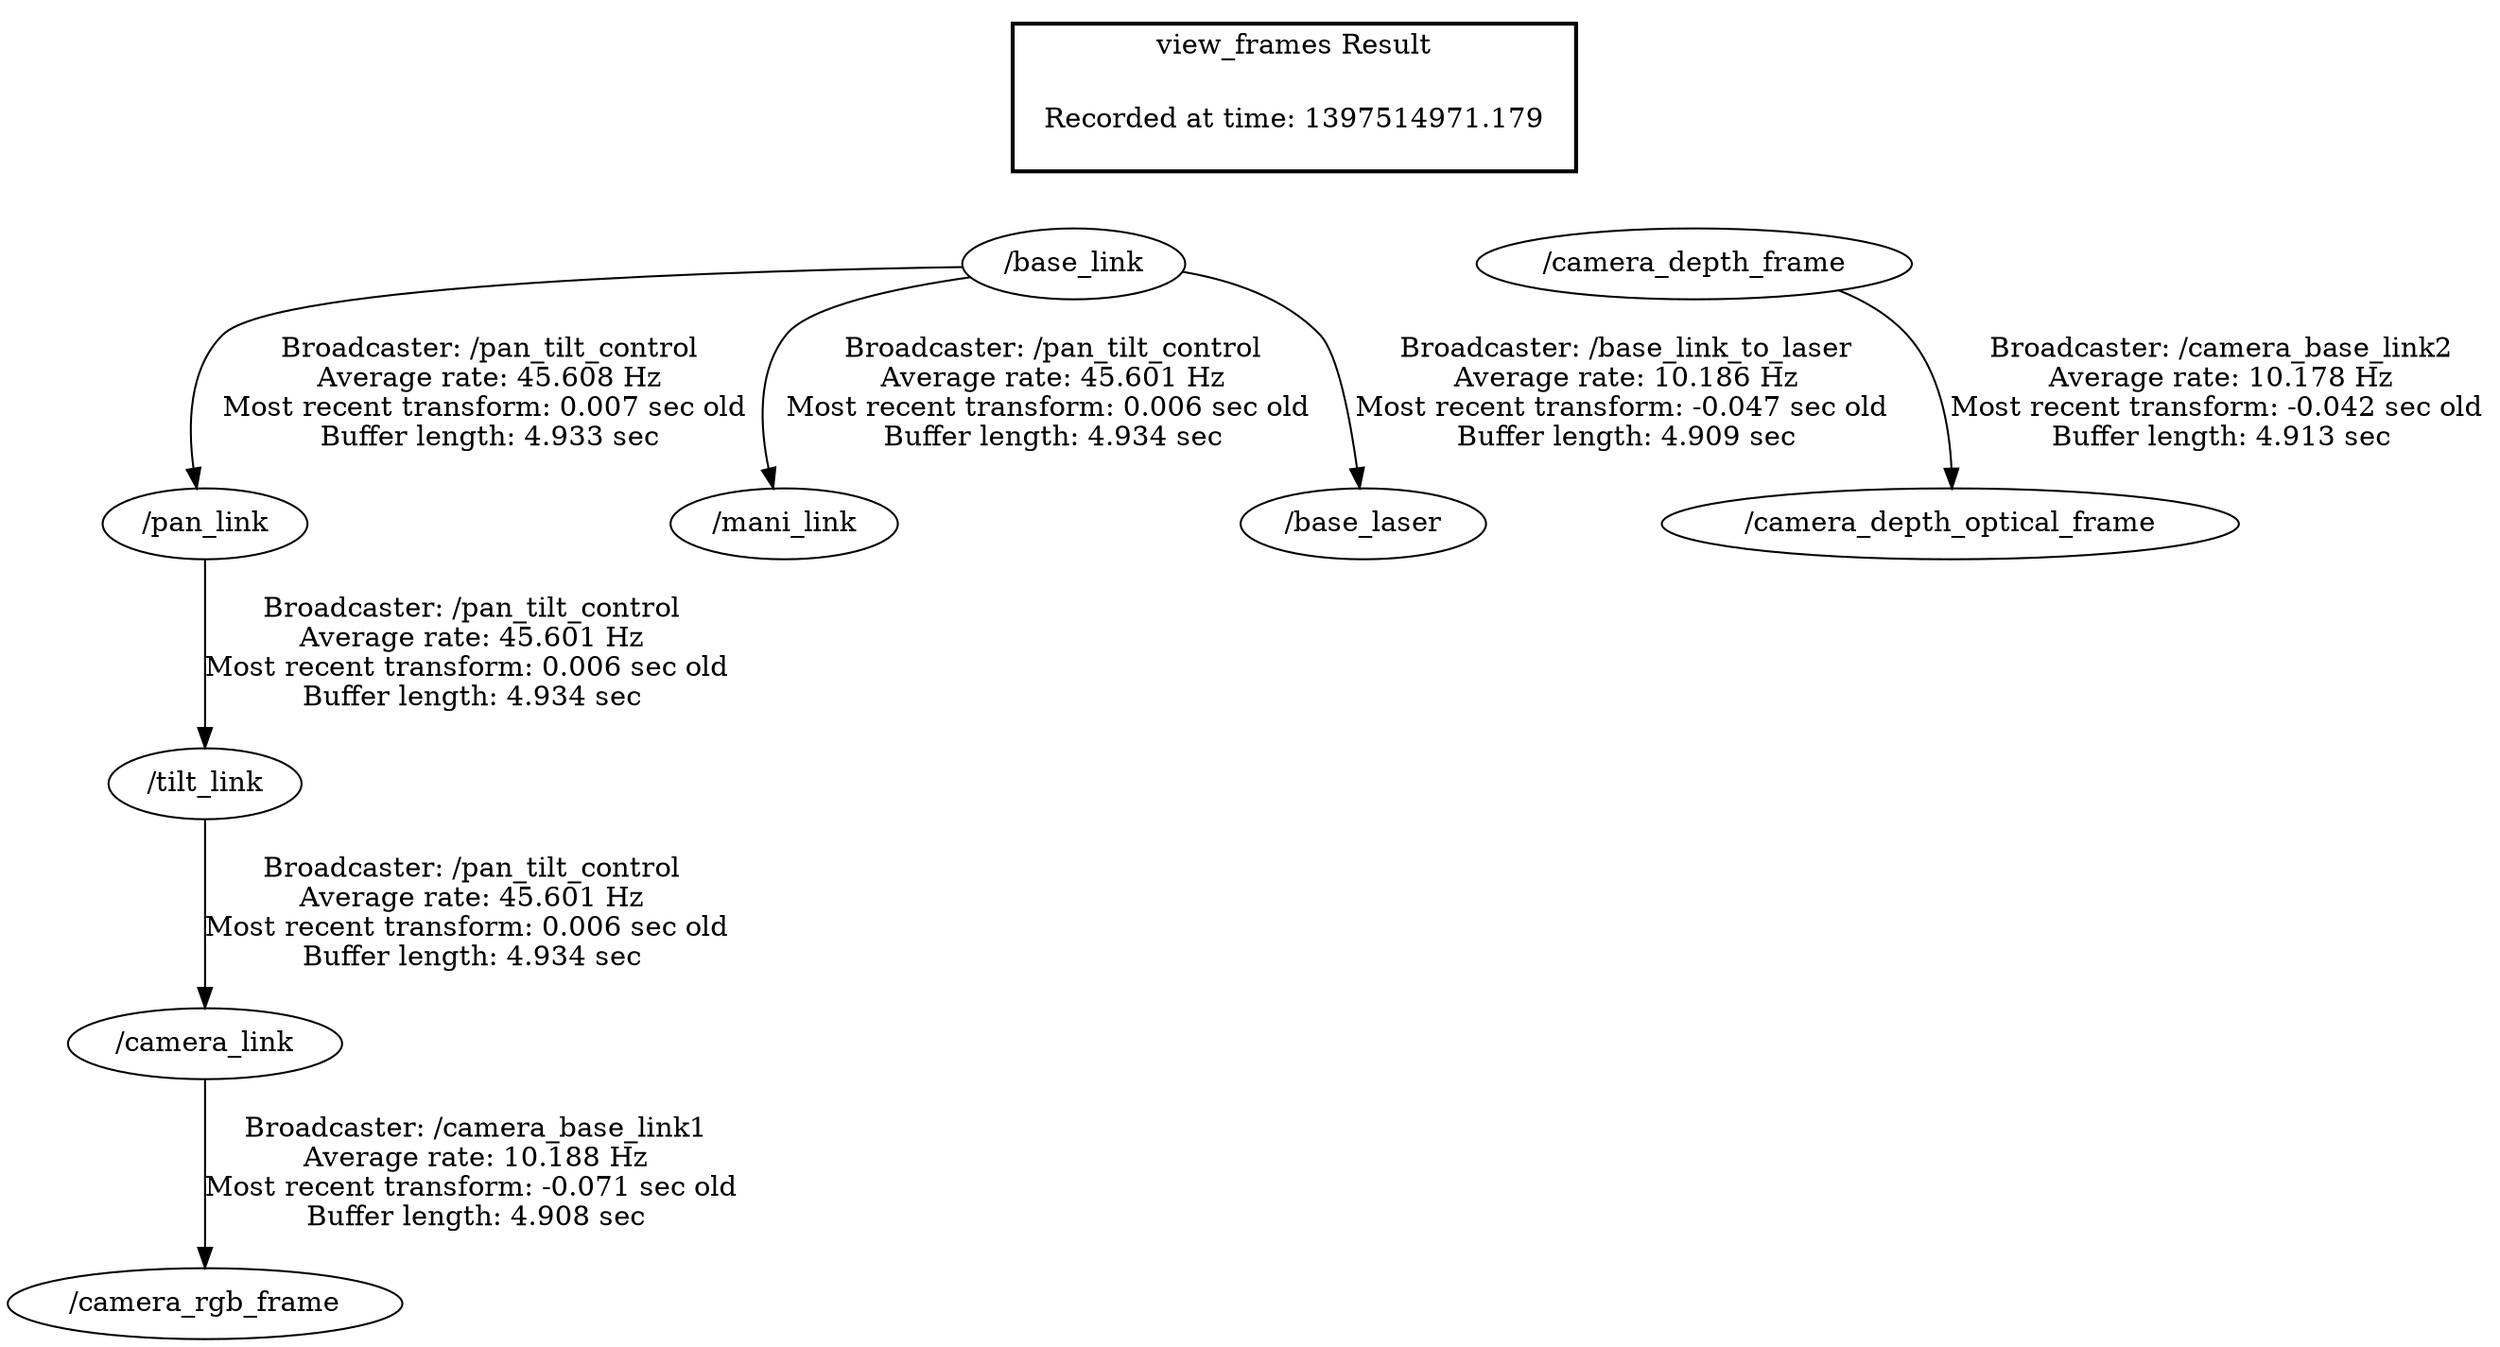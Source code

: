 digraph G {
"/base_link" -> "/pan_link"[label="Broadcaster: /pan_tilt_control\nAverage rate: 45.608 Hz\nMost recent transform: 0.007 sec old \nBuffer length: 4.933 sec\n"];
"/pan_link" -> "/tilt_link"[label="Broadcaster: /pan_tilt_control\nAverage rate: 45.601 Hz\nMost recent transform: 0.006 sec old \nBuffer length: 4.934 sec\n"];
"/tilt_link" -> "/camera_link"[label="Broadcaster: /pan_tilt_control\nAverage rate: 45.601 Hz\nMost recent transform: 0.006 sec old \nBuffer length: 4.934 sec\n"];
"/base_link" -> "/mani_link"[label="Broadcaster: /pan_tilt_control\nAverage rate: 45.601 Hz\nMost recent transform: 0.006 sec old \nBuffer length: 4.934 sec\n"];
"/camera_depth_frame" -> "/camera_depth_optical_frame"[label="Broadcaster: /camera_base_link2\nAverage rate: 10.178 Hz\nMost recent transform: -0.042 sec old \nBuffer length: 4.913 sec\n"];
"/base_link" -> "/base_laser"[label="Broadcaster: /base_link_to_laser\nAverage rate: 10.186 Hz\nMost recent transform: -0.047 sec old \nBuffer length: 4.909 sec\n"];
"/camera_link" -> "/camera_rgb_frame"[label="Broadcaster: /camera_base_link1\nAverage rate: 10.188 Hz\nMost recent transform: -0.071 sec old \nBuffer length: 4.908 sec\n"];
edge [style=invis];
 subgraph cluster_legend { style=bold; color=black; label ="view_frames Result";
"Recorded at time: 1397514971.179"[ shape=plaintext ] ;
 }->"/base_link";
edge [style=invis];
 subgraph cluster_legend { style=bold; color=black; label ="view_frames Result";
"Recorded at time: 1397514971.179"[ shape=plaintext ] ;
 }->"/camera_depth_frame";
}